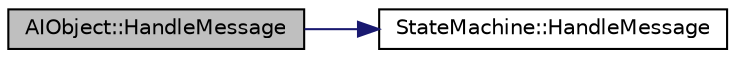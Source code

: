 digraph "AIObject::HandleMessage"
{
  edge [fontname="Helvetica",fontsize="10",labelfontname="Helvetica",labelfontsize="10"];
  node [fontname="Helvetica",fontsize="10",shape=record];
  rankdir="LR";
  Node1 [label="AIObject::HandleMessage",height=0.2,width=0.4,color="black", fillcolor="grey75", style="filled" fontcolor="black"];
  Node1 -> Node2 [color="midnightblue",fontsize="10",style="solid",fontname="Helvetica"];
  Node2 [label="StateMachine::HandleMessage",height=0.2,width=0.4,color="black", fillcolor="white", style="filled",URL="$class_state_machine.html#a13389b2eb9b74f2cba17e0d13335152e",tooltip="Handles the message described by msg. "];
}
